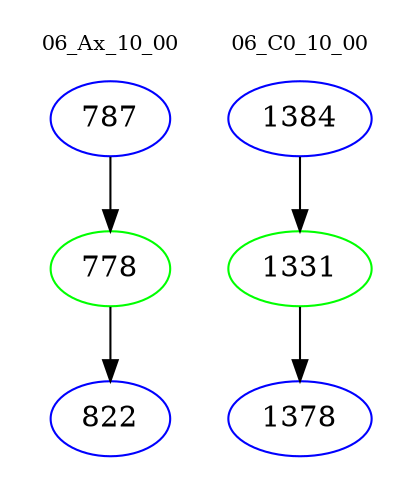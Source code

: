 digraph{
subgraph cluster_0 {
color = white
label = "06_Ax_10_00";
fontsize=10;
T0_787 [label="787", color="blue"]
T0_787 -> T0_778 [color="black"]
T0_778 [label="778", color="green"]
T0_778 -> T0_822 [color="black"]
T0_822 [label="822", color="blue"]
}
subgraph cluster_1 {
color = white
label = "06_C0_10_00";
fontsize=10;
T1_1384 [label="1384", color="blue"]
T1_1384 -> T1_1331 [color="black"]
T1_1331 [label="1331", color="green"]
T1_1331 -> T1_1378 [color="black"]
T1_1378 [label="1378", color="blue"]
}
}
